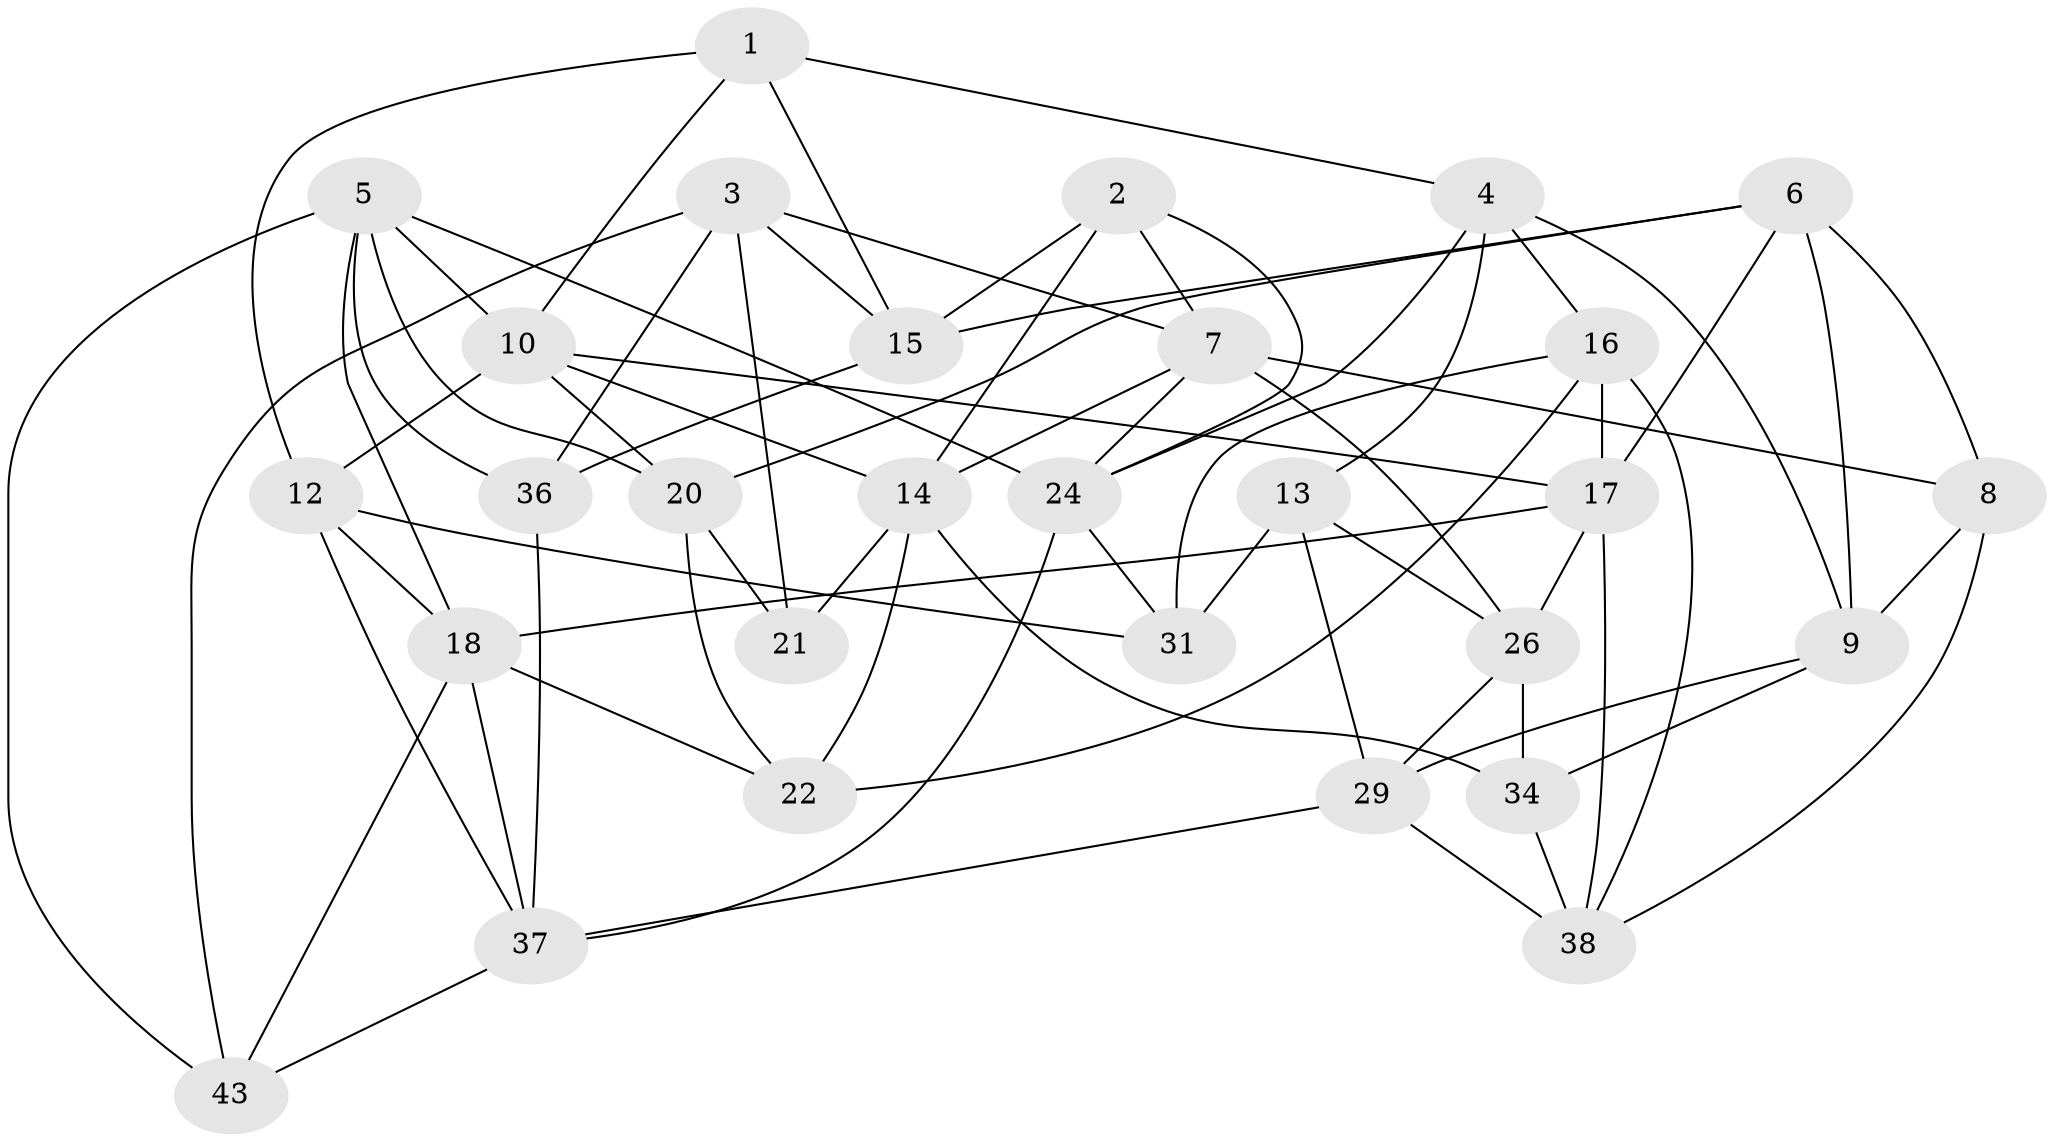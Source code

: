 // Generated by graph-tools (version 1.1) at 2025/52/02/27/25 19:52:32]
// undirected, 29 vertices, 71 edges
graph export_dot {
graph [start="1"]
  node [color=gray90,style=filled];
  1;
  2;
  3 [super="+33"];
  4 [super="+23"];
  5 [super="+46"];
  6 [super="+39"];
  7 [super="+11"];
  8;
  9 [super="+28"];
  10 [super="+19"];
  12 [super="+44"];
  13 [super="+35"];
  14 [super="+40"];
  15 [super="+25"];
  16 [super="+50"];
  17 [super="+41"];
  18 [super="+30"];
  20 [super="+27"];
  21;
  22;
  24 [super="+49"];
  26 [super="+32"];
  29 [super="+45"];
  31 [super="+48"];
  34;
  36;
  37 [super="+42"];
  38 [super="+47"];
  43;
  1 -- 10;
  1 -- 15;
  1 -- 12;
  1 -- 4;
  2 -- 7;
  2 -- 15;
  2 -- 24;
  2 -- 14;
  3 -- 21;
  3 -- 36;
  3 -- 43;
  3 -- 15 [weight=2];
  3 -- 7;
  4 -- 24;
  4 -- 16;
  4 -- 9;
  4 -- 13 [weight=2];
  5 -- 18;
  5 -- 10;
  5 -- 24;
  5 -- 43;
  5 -- 20;
  5 -- 36;
  6 -- 9 [weight=2];
  6 -- 8;
  6 -- 20;
  6 -- 15;
  6 -- 17;
  7 -- 26;
  7 -- 8;
  7 -- 24;
  7 -- 14;
  8 -- 9;
  8 -- 38;
  9 -- 29;
  9 -- 34;
  10 -- 12;
  10 -- 14;
  10 -- 20;
  10 -- 17;
  12 -- 31 [weight=2];
  12 -- 37;
  12 -- 18;
  13 -- 29;
  13 -- 31;
  13 -- 26 [weight=2];
  14 -- 34;
  14 -- 21;
  14 -- 22;
  15 -- 36;
  16 -- 22;
  16 -- 31 [weight=2];
  16 -- 38;
  16 -- 17;
  17 -- 18;
  17 -- 38;
  17 -- 26;
  18 -- 37;
  18 -- 43;
  18 -- 22;
  20 -- 21 [weight=2];
  20 -- 22;
  24 -- 37;
  24 -- 31;
  26 -- 34;
  26 -- 29;
  29 -- 38 [weight=2];
  29 -- 37;
  34 -- 38;
  36 -- 37;
  37 -- 43;
}
